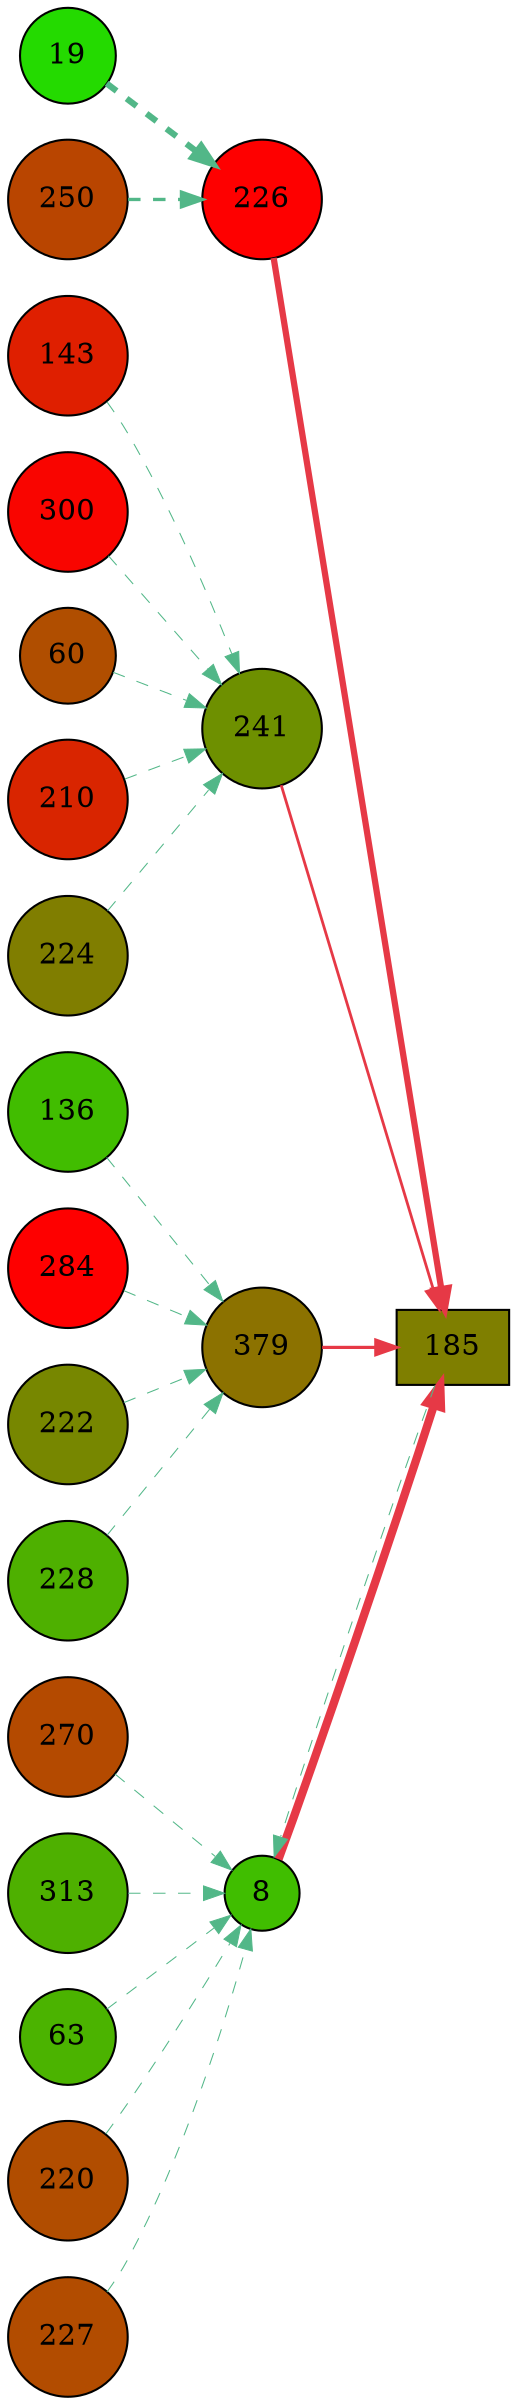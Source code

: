 digraph G{
rankdir=LR;
8 [style=filled, shape=circle, fillcolor="#40be00", label="8"];
136 [style=filled, shape=circle, fillcolor="#41bd00", label="136"];
270 [style=filled, shape=circle, fillcolor="#b44a00", label="270"];
143 [style=filled, shape=circle, fillcolor="#df1f00", label="143"];
19 [style=filled, shape=circle, fillcolor="#24da00", label="19"];
284 [style=filled, shape=circle, fillcolor="#fe0000", label="284"];
300 [style=filled, shape=circle, fillcolor="#f90500", label="300"];
313 [style=filled, shape=circle, fillcolor="#4eb000", label="313"];
185 [style=filled, shape=box, fillcolor="#7f7f00", label="185"];
60 [style=filled, shape=circle, fillcolor="#b04e00", label="60"];
63 [style=filled, shape=circle, fillcolor="#4bb300", label="63"];
210 [style=filled, shape=circle, fillcolor="#d92500", label="210"];
220 [style=filled, shape=circle, fillcolor="#b14d00", label="220"];
222 [style=filled, shape=circle, fillcolor="#778700", label="222"];
224 [style=filled, shape=circle, fillcolor="#807e00", label="224"];
226 [style=filled, shape=circle, fillcolor="#fe0000", label="226"];
227 [style=filled, shape=circle, fillcolor="#b24c00", label="227"];
228 [style=filled, shape=circle, fillcolor="#4eb000", label="228"];
241 [style=filled, shape=circle, fillcolor="#6e9000", label="241"];
250 [style=filled, shape=circle, fillcolor="#b94500", label="250"];
379 [style=filled, shape=circle, fillcolor="#8c7200", label="379"];
8 -> 185 [color="#e63946",penwidth=4.00];
226 -> 185 [color="#e63946",penwidth=3.01];
379 -> 185 [color="#e63946",penwidth=1.52];
241 -> 185 [color="#e63946",penwidth=1.34];
63 -> 8 [color="#52b788",style=dashed,penwidth=0.50];
270 -> 8 [color="#52b788",style=dashed,penwidth=0.50];
227 -> 8 [color="#52b788",style=dashed,penwidth=0.50];
220 -> 8 [color="#52b788",style=dashed,penwidth=0.50];
185 -> 8 [color="#52b788",style=dashed,penwidth=0.50];
313 -> 8 [color="#52b788",style=dashed,penwidth=0.50];
210 -> 241 [color="#52b788",style=dashed,penwidth=0.50];
224 -> 241 [color="#52b788",style=dashed,penwidth=0.50];
143 -> 241 [color="#52b788",style=dashed,penwidth=0.50];
60 -> 241 [color="#52b788",style=dashed,penwidth=0.50];
300 -> 241 [color="#52b788",style=dashed,penwidth=0.50];
19 -> 226 [color="#52b788",style=dashed,penwidth=3.00];
250 -> 226 [color="#52b788",style=dashed,penwidth=1.62];
136 -> 379 [color="#52b788",style=dashed,penwidth=0.50];
284 -> 379 [color="#52b788",style=dashed,penwidth=0.50];
228 -> 379 [color="#52b788",style=dashed,penwidth=0.50];
222 -> 379 [color="#52b788",style=dashed,penwidth=0.50];
}
